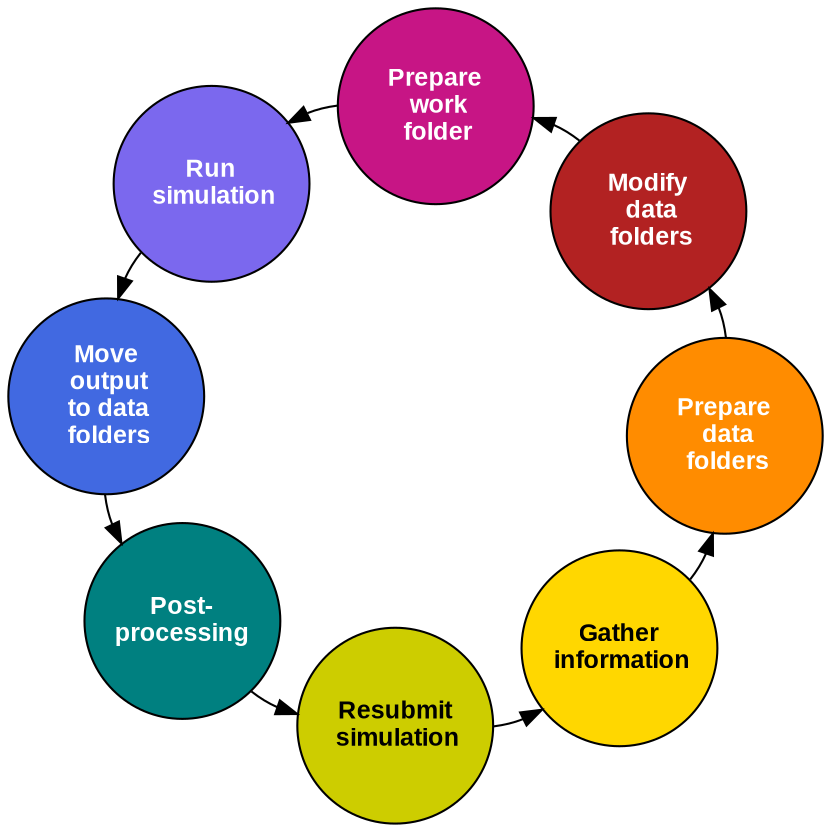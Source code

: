digraph "job_phases" {
         size="18,8";
         layout=neato
         graph [fontname="Verdana bold", fontsize="10"];
         node [fontname="Arial bold", fontsize="12", shape="box", fontcolor="white"];
         edge [fontname="Sans", fontsize="12"];
         splines="curved"
         rankdir="BT";
         overlap=scale;

         gather [label="Gather\n information", shape="circle", fillcolor="gold", fontcolor="black", style=filled, width=1.3];
         prepare1 [label="Prepare\n data\n folders", shape="circle", fillcolor="darkorange", style=filled, width=1.3];
         modify [label="Modify\n data\n folders", shape="circle", fillcolor="firebrick", style=filled, width=1.3];
         prepare2 [label="Prepare\n work\n folder", shape="circle", fillcolor="mediumvioletred", style=filled, width=1.3];
         run [label="Run\n simulation", shape="circle", fillcolor="mediumslateblue", style=filled, width=1.3];
         tidy [label="Move\n output\n to data\n folders", shape="circle", fillcolor="royalblue", style=filled, width=1.3];
         post [label="Post-\nprocessing", shape="circle", fillcolor="teal", style=filled, width=1.3];
         resubmit [label="Resubmit\n simulation", shape="circle", fillcolor="yellow3", fontcolor="black", style=filled, width=1.3];

         gather -> prepare1 [label="", len=1., headport=c];
         prepare1 -> modify [label="", len=1., headport=c];
         modify -> prepare2 [label="", len=1.];
         prepare2 -> run [label="", len=1.];
         run -> tidy [label="", len=1.];
         tidy -> post [label="", len=1.];
         post -> resubmit [label="", len=1.];
         resubmit -> gather [label="", len=1.];
}
